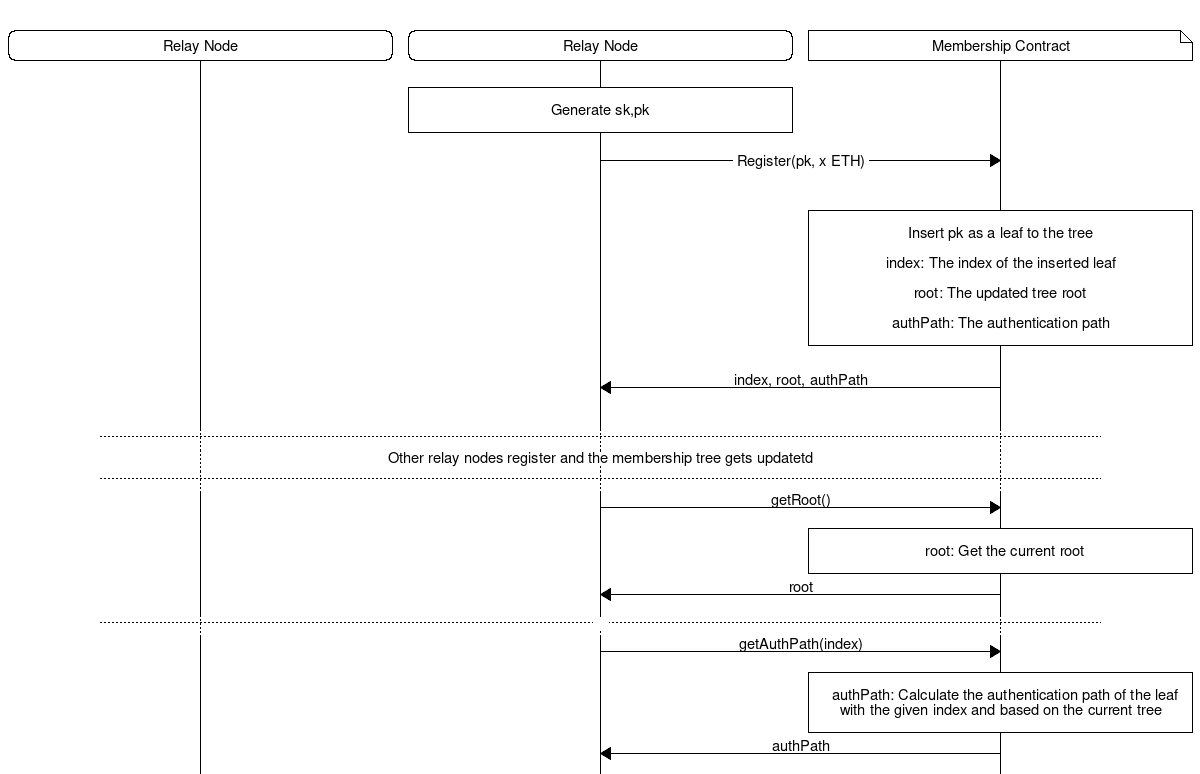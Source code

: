 # Sequence diagram for RLN Relay protocol
msc {
  hscale = "2";

  d [label = " "], a [label = " "],b [label = " "];
  a rbox a [label="Relay Node"], 
  b note b [label="Membership Contract"],
  d rbox d [label = "Relay Node"];
  |||;

  a box a [ label=" \n Generate sk,pk \n "] ;
  a=>b [ label = " \n Register(pk, x ETH) \n " ] ;
  |||;

  b box b [label=" \n Insert pk as a leaf to the tree \n \n index: The index of the inserted leaf \n \n root: The updated tree root \n \n authPath: The authentication path \n  "];
  |||;
  b=>a [ label = "index, root, authPath"];
  |||;
  ...,  ---;
  ...   [ label = " Other relay nodes register and the membership tree gets updatetd " ];
  ...,  ---;
  a=>b [ label = "getRoot()" ] ;
  b box b [label="  \n  root: Get the current root\n  "];
  b=>a [ label = "root"];

  ...,  ---  [ label = "    " ];


  a=>b [ label = "getAuthPath(index)" ] ;
  b box b [label="  \n  authPath: Calculate the authentication path of the leaf with the given index and based on the current tree\n  "];

  b=>a [ label = "authPath"];
}
